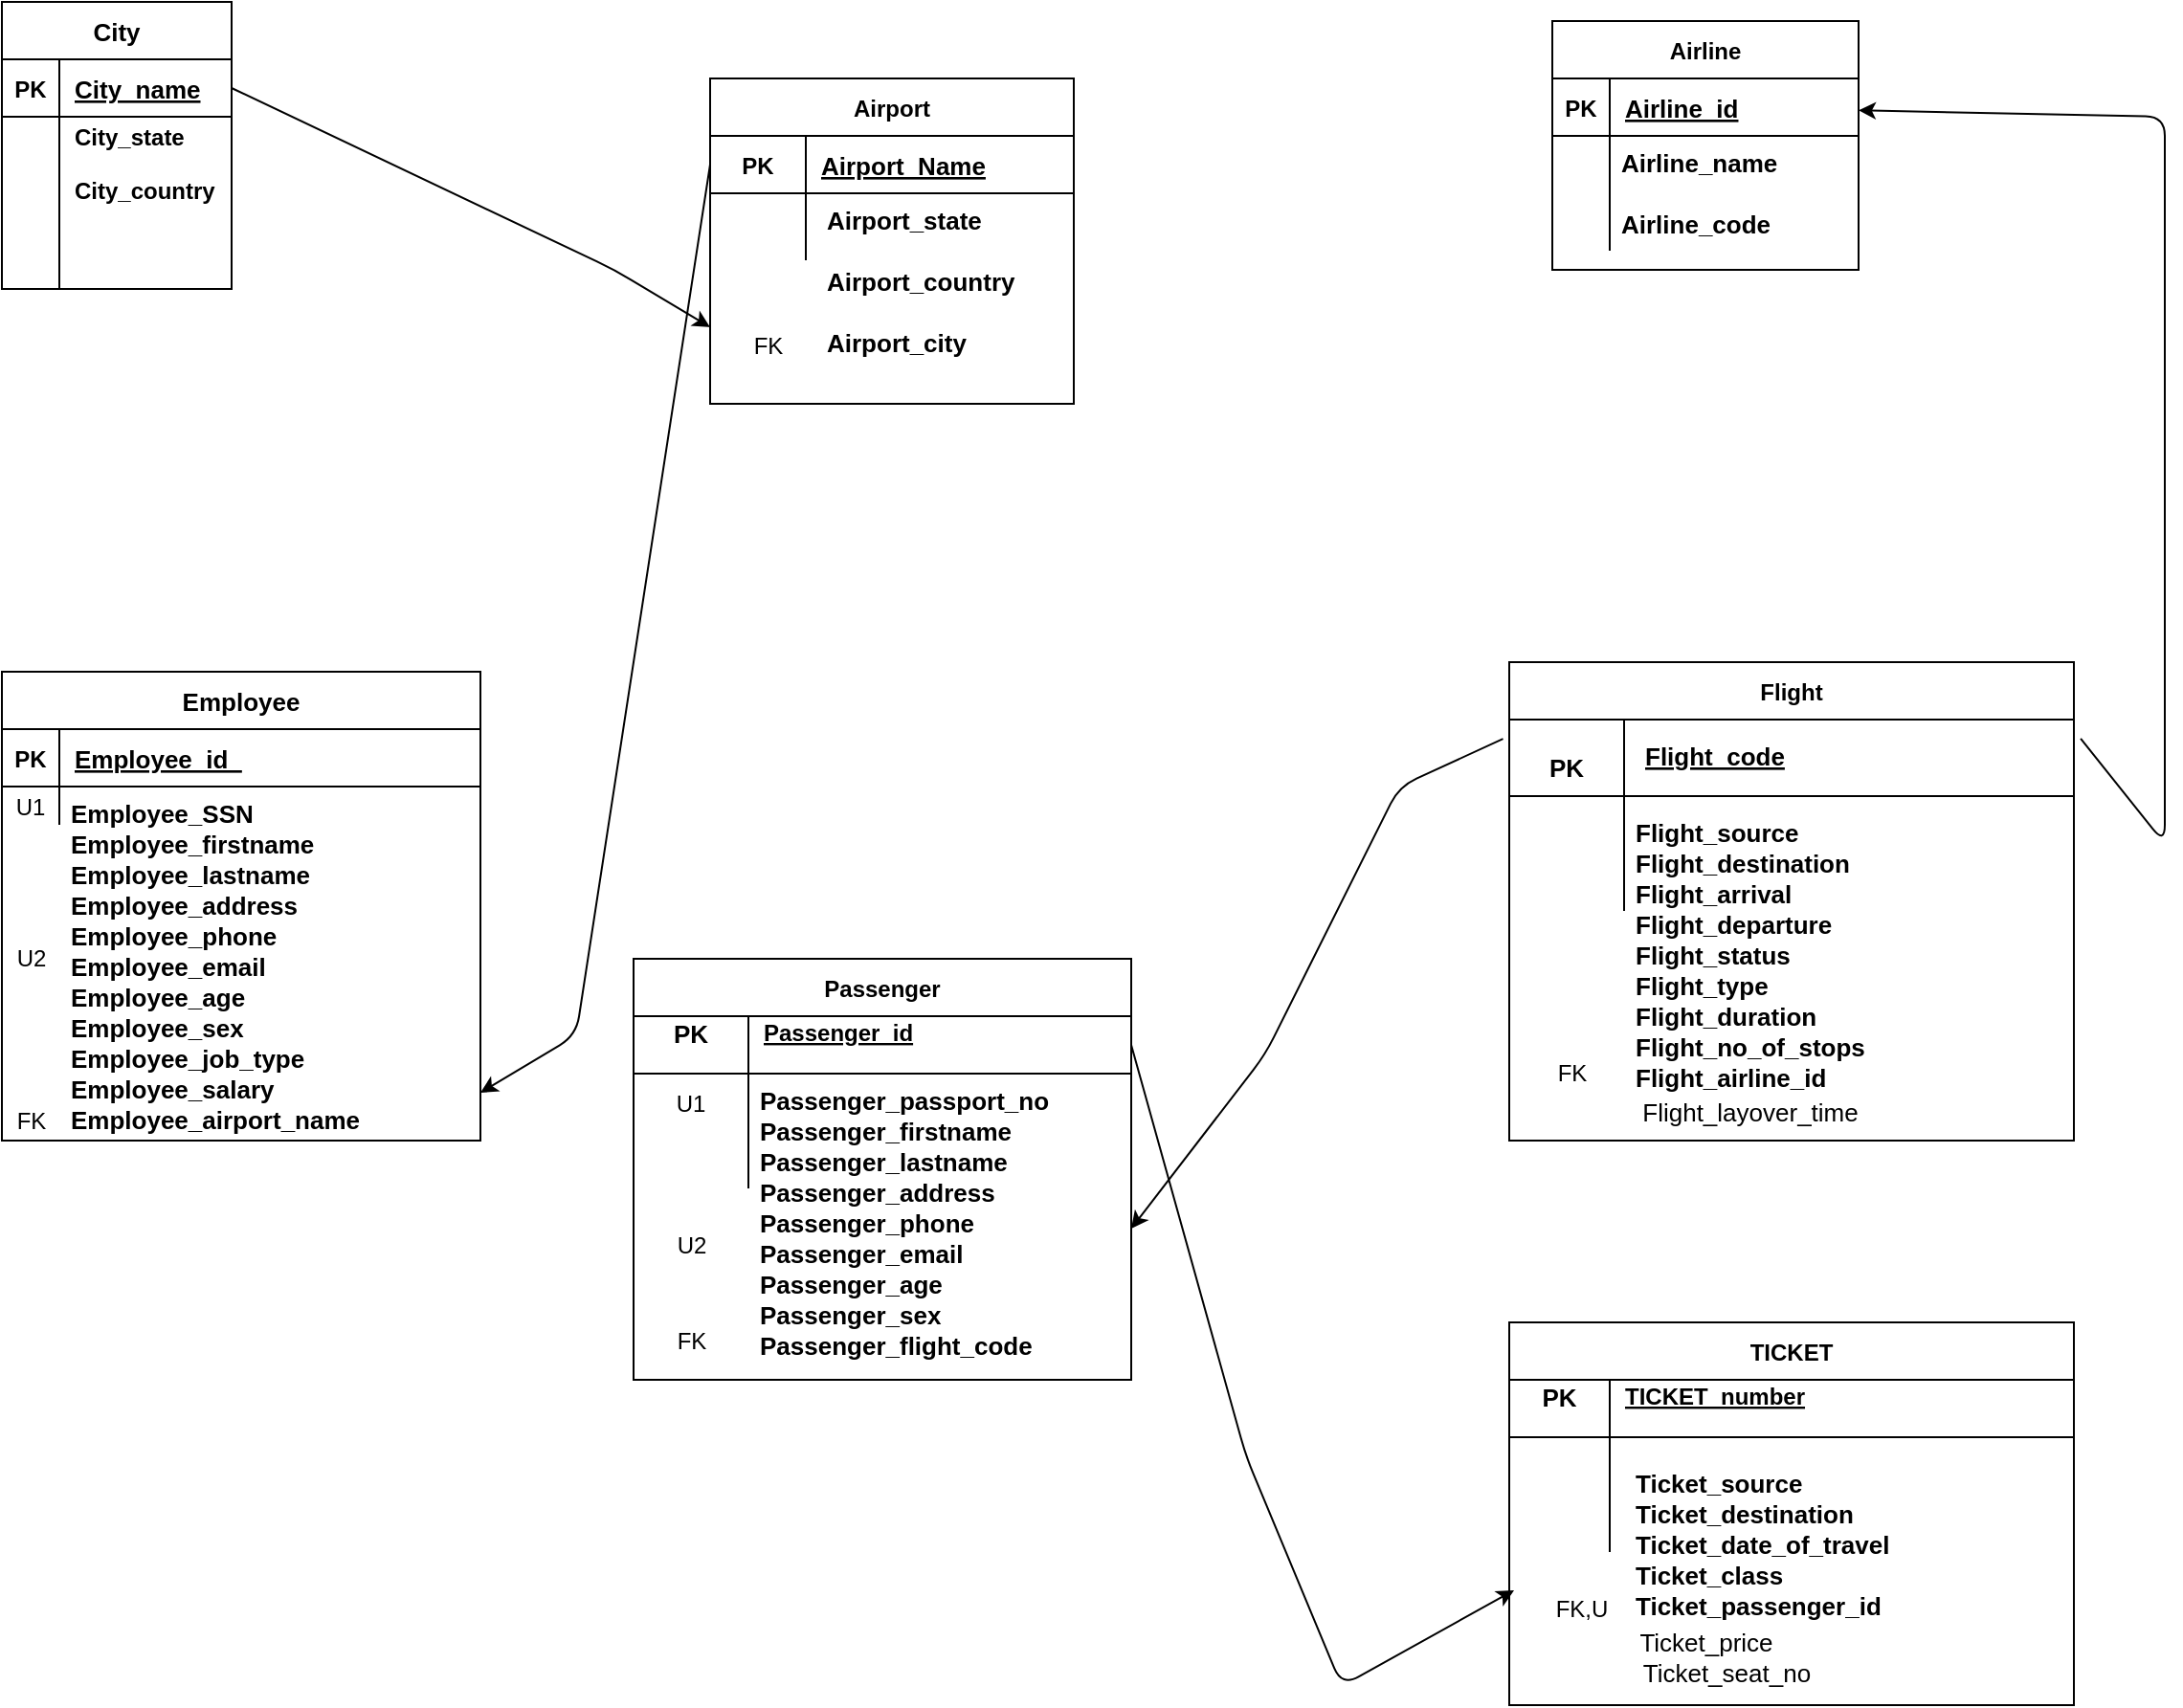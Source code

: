 <mxfile version="15.4.0" type="device"><diagram id="R2lEEEUBdFMjLlhIrx00" name="Page-1"><mxGraphModel dx="2276" dy="905" grid="1" gridSize="10" guides="1" tooltips="1" connect="1" arrows="1" fold="1" page="1" pageScale="1" pageWidth="850" pageHeight="1100" math="0" shadow="0" extFonts="Permanent Marker^https://fonts.googleapis.com/css?family=Permanent+Marker"><root><mxCell id="0"/><mxCell id="1" parent="0"/><mxCell id="C-vyLk0tnHw3VtMMgP7b-2" value="Airline" style="shape=table;startSize=30;container=1;collapsible=1;childLayout=tableLayout;fixedRows=1;rowLines=0;fontStyle=1;align=center;resizeLast=1;" parent="1" vertex="1"><mxGeometry x="510" y="60" width="160" height="130" as="geometry"/></mxCell><mxCell id="C-vyLk0tnHw3VtMMgP7b-3" value="" style="shape=partialRectangle;collapsible=0;dropTarget=0;pointerEvents=0;fillColor=none;points=[[0,0.5],[1,0.5]];portConstraint=eastwest;top=0;left=0;right=0;bottom=1;" parent="C-vyLk0tnHw3VtMMgP7b-2" vertex="1"><mxGeometry y="30" width="160" height="30" as="geometry"/></mxCell><mxCell id="C-vyLk0tnHw3VtMMgP7b-4" value="PK" style="shape=partialRectangle;overflow=hidden;connectable=0;fillColor=none;top=0;left=0;bottom=0;right=0;fontStyle=1;" parent="C-vyLk0tnHw3VtMMgP7b-3" vertex="1"><mxGeometry width="30" height="30" as="geometry"><mxRectangle width="30" height="30" as="alternateBounds"/></mxGeometry></mxCell><mxCell id="C-vyLk0tnHw3VtMMgP7b-5" value="Airline_id" style="shape=partialRectangle;overflow=hidden;connectable=0;fillColor=none;top=0;left=0;bottom=0;right=0;align=left;spacingLeft=6;fontStyle=5;fontSize=13;" parent="C-vyLk0tnHw3VtMMgP7b-3" vertex="1"><mxGeometry x="30" width="130" height="30" as="geometry"><mxRectangle width="130" height="30" as="alternateBounds"/></mxGeometry></mxCell><mxCell id="C-vyLk0tnHw3VtMMgP7b-6" value="" style="shape=partialRectangle;collapsible=0;dropTarget=0;pointerEvents=0;fillColor=none;points=[[0,0.5],[1,0.5]];portConstraint=eastwest;top=0;left=0;right=0;bottom=0;" parent="C-vyLk0tnHw3VtMMgP7b-2" vertex="1"><mxGeometry y="60" width="160" height="30" as="geometry"/></mxCell><mxCell id="C-vyLk0tnHw3VtMMgP7b-7" value="" style="shape=partialRectangle;overflow=hidden;connectable=0;fillColor=none;top=0;left=0;bottom=0;right=0;" parent="C-vyLk0tnHw3VtMMgP7b-6" vertex="1"><mxGeometry width="30" height="30" as="geometry"><mxRectangle width="30" height="30" as="alternateBounds"/></mxGeometry></mxCell><mxCell id="C-vyLk0tnHw3VtMMgP7b-8" value="" style="shape=partialRectangle;overflow=hidden;connectable=0;fillColor=none;top=0;left=0;bottom=0;right=0;align=left;spacingLeft=6;" parent="C-vyLk0tnHw3VtMMgP7b-6" vertex="1"><mxGeometry x="30" width="130" height="30" as="geometry"><mxRectangle width="130" height="30" as="alternateBounds"/></mxGeometry></mxCell><mxCell id="C-vyLk0tnHw3VtMMgP7b-9" value="" style="shape=partialRectangle;collapsible=0;dropTarget=0;pointerEvents=0;fillColor=none;points=[[0,0.5],[1,0.5]];portConstraint=eastwest;top=0;left=0;right=0;bottom=0;" parent="C-vyLk0tnHw3VtMMgP7b-2" vertex="1"><mxGeometry y="90" width="160" height="30" as="geometry"/></mxCell><mxCell id="C-vyLk0tnHw3VtMMgP7b-10" value="" style="shape=partialRectangle;overflow=hidden;connectable=0;fillColor=none;top=0;left=0;bottom=0;right=0;" parent="C-vyLk0tnHw3VtMMgP7b-9" vertex="1"><mxGeometry width="30" height="30" as="geometry"><mxRectangle width="30" height="30" as="alternateBounds"/></mxGeometry></mxCell><mxCell id="C-vyLk0tnHw3VtMMgP7b-11" value="" style="shape=partialRectangle;overflow=hidden;connectable=0;fillColor=none;top=0;left=0;bottom=0;right=0;align=left;spacingLeft=6;" parent="C-vyLk0tnHw3VtMMgP7b-9" vertex="1"><mxGeometry x="30" width="130" height="30" as="geometry"><mxRectangle width="130" height="30" as="alternateBounds"/></mxGeometry></mxCell><mxCell id="C-vyLk0tnHw3VtMMgP7b-13" value="Flight" style="shape=table;startSize=30;container=1;collapsible=1;childLayout=tableLayout;fixedRows=1;rowLines=0;fontStyle=1;align=center;resizeLast=1;" parent="1" vertex="1"><mxGeometry x="487.5" y="395" width="295" height="250" as="geometry"/></mxCell><mxCell id="C-vyLk0tnHw3VtMMgP7b-14" value="" style="shape=partialRectangle;collapsible=0;dropTarget=0;pointerEvents=0;fillColor=none;points=[[0,0.5],[1,0.5]];portConstraint=eastwest;top=0;left=0;right=0;bottom=1;" parent="C-vyLk0tnHw3VtMMgP7b-13" vertex="1"><mxGeometry y="30" width="295" height="40" as="geometry"/></mxCell><mxCell id="C-vyLk0tnHw3VtMMgP7b-15" value="&#10;PK&#10;&#10;" style="shape=partialRectangle;overflow=hidden;connectable=0;fillColor=none;top=0;left=0;bottom=0;right=0;fontStyle=1;fontSize=13;" parent="C-vyLk0tnHw3VtMMgP7b-14" vertex="1"><mxGeometry width="60" height="40" as="geometry"><mxRectangle width="60" height="40" as="alternateBounds"/></mxGeometry></mxCell><mxCell id="C-vyLk0tnHw3VtMMgP7b-16" value="" style="shape=partialRectangle;overflow=hidden;connectable=0;fillColor=none;top=0;left=0;bottom=0;right=0;align=left;spacingLeft=6;fontStyle=5;" parent="C-vyLk0tnHw3VtMMgP7b-14" vertex="1"><mxGeometry x="60" width="235" height="40" as="geometry"><mxRectangle width="235" height="40" as="alternateBounds"/></mxGeometry></mxCell><mxCell id="C-vyLk0tnHw3VtMMgP7b-17" value="" style="shape=partialRectangle;collapsible=0;dropTarget=0;pointerEvents=0;fillColor=none;points=[[0,0.5],[1,0.5]];portConstraint=eastwest;top=0;left=0;right=0;bottom=0;" parent="C-vyLk0tnHw3VtMMgP7b-13" vertex="1"><mxGeometry y="70" width="295" height="30" as="geometry"/></mxCell><mxCell id="C-vyLk0tnHw3VtMMgP7b-18" value="" style="shape=partialRectangle;overflow=hidden;connectable=0;fillColor=none;top=0;left=0;bottom=0;right=0;" parent="C-vyLk0tnHw3VtMMgP7b-17" vertex="1"><mxGeometry width="60" height="30" as="geometry"><mxRectangle width="60" height="30" as="alternateBounds"/></mxGeometry></mxCell><mxCell id="C-vyLk0tnHw3VtMMgP7b-19" value="" style="shape=partialRectangle;overflow=hidden;connectable=0;fillColor=none;top=0;left=0;bottom=0;right=0;align=left;spacingLeft=6;fontSize=13;" parent="C-vyLk0tnHw3VtMMgP7b-17" vertex="1"><mxGeometry x="60" width="235" height="30" as="geometry"><mxRectangle width="235" height="30" as="alternateBounds"/></mxGeometry></mxCell><mxCell id="C-vyLk0tnHw3VtMMgP7b-20" value="" style="shape=partialRectangle;collapsible=0;dropTarget=0;pointerEvents=0;fillColor=none;points=[[0,0.5],[1,0.5]];portConstraint=eastwest;top=0;left=0;right=0;bottom=0;" parent="C-vyLk0tnHw3VtMMgP7b-13" vertex="1"><mxGeometry y="100" width="295" height="30" as="geometry"/></mxCell><mxCell id="C-vyLk0tnHw3VtMMgP7b-21" value="" style="shape=partialRectangle;overflow=hidden;connectable=0;fillColor=none;top=0;left=0;bottom=0;right=0;" parent="C-vyLk0tnHw3VtMMgP7b-20" vertex="1"><mxGeometry width="60" height="30" as="geometry"><mxRectangle width="60" height="30" as="alternateBounds"/></mxGeometry></mxCell><mxCell id="C-vyLk0tnHw3VtMMgP7b-22" value="" style="shape=partialRectangle;overflow=hidden;connectable=0;fillColor=none;top=0;left=0;bottom=0;right=0;align=left;spacingLeft=6;" parent="C-vyLk0tnHw3VtMMgP7b-20" vertex="1"><mxGeometry x="60" width="235" height="30" as="geometry"><mxRectangle width="235" height="30" as="alternateBounds"/></mxGeometry></mxCell><mxCell id="C-vyLk0tnHw3VtMMgP7b-23" value="City" style="shape=table;startSize=30;container=1;collapsible=1;childLayout=tableLayout;fixedRows=1;rowLines=0;fontStyle=1;align=center;resizeLast=1;fontSize=13;" parent="1" vertex="1"><mxGeometry x="-300" y="50" width="120" height="150" as="geometry"/></mxCell><mxCell id="C-vyLk0tnHw3VtMMgP7b-24" value="" style="shape=partialRectangle;collapsible=0;dropTarget=0;pointerEvents=0;fillColor=none;points=[[0,0.5],[1,0.5]];portConstraint=eastwest;top=0;left=0;right=0;bottom=1;" parent="C-vyLk0tnHw3VtMMgP7b-23" vertex="1"><mxGeometry y="30" width="120" height="30" as="geometry"/></mxCell><mxCell id="C-vyLk0tnHw3VtMMgP7b-25" value="PK" style="shape=partialRectangle;overflow=hidden;connectable=0;fillColor=none;top=0;left=0;bottom=0;right=0;fontStyle=1;" parent="C-vyLk0tnHw3VtMMgP7b-24" vertex="1"><mxGeometry width="30" height="30" as="geometry"><mxRectangle width="30" height="30" as="alternateBounds"/></mxGeometry></mxCell><mxCell id="C-vyLk0tnHw3VtMMgP7b-26" value="City_name" style="shape=partialRectangle;overflow=hidden;connectable=0;fillColor=none;top=0;left=0;bottom=0;right=0;align=left;spacingLeft=6;fontStyle=5;fontSize=13;" parent="C-vyLk0tnHw3VtMMgP7b-24" vertex="1"><mxGeometry x="30" width="90" height="30" as="geometry"><mxRectangle width="90" height="30" as="alternateBounds"/></mxGeometry></mxCell><mxCell id="C-vyLk0tnHw3VtMMgP7b-27" value="" style="shape=partialRectangle;collapsible=0;dropTarget=0;pointerEvents=0;fillColor=none;points=[[0,0.5],[1,0.5]];portConstraint=eastwest;top=0;left=0;right=0;bottom=0;" parent="C-vyLk0tnHw3VtMMgP7b-23" vertex="1"><mxGeometry y="60" width="120" height="90" as="geometry"/></mxCell><mxCell id="C-vyLk0tnHw3VtMMgP7b-28" value="" style="shape=partialRectangle;overflow=hidden;connectable=0;fillColor=none;top=0;left=0;bottom=0;right=0;" parent="C-vyLk0tnHw3VtMMgP7b-27" vertex="1"><mxGeometry width="30" height="90" as="geometry"><mxRectangle width="30" height="90" as="alternateBounds"/></mxGeometry></mxCell><mxCell id="C-vyLk0tnHw3VtMMgP7b-29" value="City_state&#10;&#10;City_country&#10;&#10;&#10;" style="shape=partialRectangle;overflow=hidden;connectable=0;fillColor=none;top=0;left=0;bottom=0;right=0;align=left;spacingLeft=6;fontStyle=1" parent="C-vyLk0tnHw3VtMMgP7b-27" vertex="1"><mxGeometry x="30" width="90" height="90" as="geometry"><mxRectangle width="90" height="90" as="alternateBounds"/></mxGeometry></mxCell><mxCell id="UHC3q7Bv5JljubB_mvNv-10" value="Flight_code" style="text;strokeColor=none;fillColor=none;spacingLeft=4;spacingRight=4;overflow=hidden;rotatable=0;points=[[0,0.5],[1,0.5]];portConstraint=eastwest;fontSize=13;rounded=0;sketch=0;fontStyle=5" parent="1" vertex="1"><mxGeometry x="552.5" y="430" width="170" height="60" as="geometry"/></mxCell><mxCell id="UHC3q7Bv5JljubB_mvNv-11" value="Airline_name&#10;&#10;Airline_code" style="text;strokeColor=none;fillColor=none;spacingLeft=4;spacingRight=4;overflow=hidden;rotatable=0;points=[[0,0.5],[1,0.5]];portConstraint=eastwest;fontSize=13;rounded=0;sketch=0;fontStyle=1" parent="1" vertex="1"><mxGeometry x="540" y="120" width="200" height="180" as="geometry"/></mxCell><mxCell id="UHC3q7Bv5JljubB_mvNv-14" value="Airport" style="shape=table;startSize=30;container=1;collapsible=1;childLayout=tableLayout;fixedRows=1;rowLines=0;fontStyle=1;align=center;resizeLast=1;" parent="1" vertex="1"><mxGeometry x="70" y="90" width="190" height="170" as="geometry"/></mxCell><mxCell id="UHC3q7Bv5JljubB_mvNv-15" value="" style="shape=partialRectangle;collapsible=0;dropTarget=0;pointerEvents=0;fillColor=none;points=[[0,0.5],[1,0.5]];portConstraint=eastwest;top=0;left=0;right=0;bottom=1;" parent="UHC3q7Bv5JljubB_mvNv-14" vertex="1"><mxGeometry y="30" width="190" height="30" as="geometry"/></mxCell><mxCell id="UHC3q7Bv5JljubB_mvNv-16" value="PK" style="shape=partialRectangle;overflow=hidden;connectable=0;fillColor=none;top=0;left=0;bottom=0;right=0;fontStyle=1;" parent="UHC3q7Bv5JljubB_mvNv-15" vertex="1"><mxGeometry width="50" height="30" as="geometry"><mxRectangle width="50" height="30" as="alternateBounds"/></mxGeometry></mxCell><mxCell id="UHC3q7Bv5JljubB_mvNv-17" value="Airport_Name" style="shape=partialRectangle;overflow=hidden;connectable=0;fillColor=none;top=0;left=0;bottom=0;right=0;align=left;spacingLeft=6;fontStyle=5;fontSize=13;" parent="UHC3q7Bv5JljubB_mvNv-15" vertex="1"><mxGeometry x="50" width="140" height="30" as="geometry"><mxRectangle width="140" height="30" as="alternateBounds"/></mxGeometry></mxCell><mxCell id="UHC3q7Bv5JljubB_mvNv-18" value="" style="shape=partialRectangle;collapsible=0;dropTarget=0;pointerEvents=0;fillColor=none;points=[[0,0.5],[1,0.5]];portConstraint=eastwest;top=0;left=0;right=0;bottom=0;" parent="UHC3q7Bv5JljubB_mvNv-14" vertex="1"><mxGeometry y="60" width="190" height="35" as="geometry"/></mxCell><mxCell id="UHC3q7Bv5JljubB_mvNv-19" value="" style="shape=partialRectangle;overflow=hidden;connectable=0;fillColor=none;top=0;left=0;bottom=0;right=0;" parent="UHC3q7Bv5JljubB_mvNv-18" vertex="1"><mxGeometry width="50" height="35" as="geometry"><mxRectangle width="50" height="35" as="alternateBounds"/></mxGeometry></mxCell><mxCell id="UHC3q7Bv5JljubB_mvNv-20" value="" style="shape=partialRectangle;overflow=hidden;connectable=0;fillColor=none;top=0;left=0;bottom=0;right=0;align=left;spacingLeft=6;" parent="UHC3q7Bv5JljubB_mvNv-18" vertex="1"><mxGeometry x="50" width="140" height="35" as="geometry"><mxRectangle width="140" height="35" as="alternateBounds"/></mxGeometry></mxCell><mxCell id="UHC3q7Bv5JljubB_mvNv-30" value="Airport_state&#10;&#10;Airport_country&#10;&#10;Airport_city&#10;" style="text;strokeColor=none;fillColor=none;spacingLeft=4;spacingRight=4;overflow=hidden;rotatable=0;points=[[0,0.5],[1,0.5]];portConstraint=eastwest;fontSize=13;rounded=0;sketch=0;fontStyle=1" parent="1" vertex="1"><mxGeometry x="125" y="150" width="130" height="90" as="geometry"/></mxCell><mxCell id="UHC3q7Bv5JljubB_mvNv-35" value="" style="endArrow=classic;html=1;rounded=1;sketch=0;fontSize=13;strokeWidth=1;exitX=1;exitY=0.5;exitDx=0;exitDy=0;" parent="1" source="C-vyLk0tnHw3VtMMgP7b-24" edge="1"><mxGeometry width="50" height="50" relative="1" as="geometry"><mxPoint x="-60" y="525" as="sourcePoint"/><mxPoint x="70" y="220" as="targetPoint"/><Array as="points"><mxPoint x="20" y="190"/></Array></mxGeometry></mxCell><mxCell id="UHC3q7Bv5JljubB_mvNv-38" value="" style="endArrow=classic;html=1;rounded=1;sketch=0;fontSize=13;strokeWidth=1;exitX=1.012;exitY=0.247;exitDx=0;exitDy=0;exitPerimeter=0;" parent="1" source="C-vyLk0tnHw3VtMMgP7b-14" target="C-vyLk0tnHw3VtMMgP7b-3" edge="1"><mxGeometry width="50" height="50" relative="1" as="geometry"><mxPoint x="700" y="500" as="sourcePoint"/><mxPoint x="790" y="110" as="targetPoint"/><Array as="points"><mxPoint x="830" y="490"/><mxPoint x="830" y="110"/></Array></mxGeometry></mxCell><mxCell id="0qUZBlak02r03BCDA3y3-1" value="Employee" style="shape=table;startSize=30;container=1;collapsible=1;childLayout=tableLayout;fixedRows=1;rowLines=0;fontStyle=1;align=center;resizeLast=1;fontSize=13;" parent="1" vertex="1"><mxGeometry x="-300" y="400" width="250" height="245" as="geometry"/></mxCell><mxCell id="0qUZBlak02r03BCDA3y3-2" value="" style="shape=partialRectangle;collapsible=0;dropTarget=0;pointerEvents=0;fillColor=none;points=[[0,0.5],[1,0.5]];portConstraint=eastwest;top=0;left=0;right=0;bottom=1;" parent="0qUZBlak02r03BCDA3y3-1" vertex="1"><mxGeometry y="30" width="250" height="30" as="geometry"/></mxCell><mxCell id="0qUZBlak02r03BCDA3y3-3" value="PK" style="shape=partialRectangle;overflow=hidden;connectable=0;fillColor=none;top=0;left=0;bottom=0;right=0;fontStyle=1;" parent="0qUZBlak02r03BCDA3y3-2" vertex="1"><mxGeometry width="30" height="30" as="geometry"><mxRectangle width="30" height="30" as="alternateBounds"/></mxGeometry></mxCell><mxCell id="0qUZBlak02r03BCDA3y3-4" value="Employee_id  " style="shape=partialRectangle;overflow=hidden;connectable=0;fillColor=none;top=0;left=0;bottom=0;right=0;align=left;spacingLeft=6;fontStyle=5;fontSize=13;" parent="0qUZBlak02r03BCDA3y3-2" vertex="1"><mxGeometry x="30" width="220" height="30" as="geometry"><mxRectangle width="220" height="30" as="alternateBounds"/></mxGeometry></mxCell><mxCell id="0qUZBlak02r03BCDA3y3-5" value="" style="shape=partialRectangle;collapsible=0;dropTarget=0;pointerEvents=0;fillColor=none;points=[[0,0.5],[1,0.5]];portConstraint=eastwest;top=0;left=0;right=0;bottom=0;" parent="0qUZBlak02r03BCDA3y3-1" vertex="1"><mxGeometry y="60" width="250" height="20" as="geometry"/></mxCell><mxCell id="0qUZBlak02r03BCDA3y3-6" value="U1" style="shape=partialRectangle;overflow=hidden;connectable=0;fillColor=none;top=0;left=0;bottom=0;right=0;" parent="0qUZBlak02r03BCDA3y3-5" vertex="1"><mxGeometry width="30" height="20" as="geometry"><mxRectangle width="30" height="20" as="alternateBounds"/></mxGeometry></mxCell><mxCell id="0qUZBlak02r03BCDA3y3-7" value="" style="shape=partialRectangle;overflow=hidden;connectable=0;fillColor=none;top=0;left=0;bottom=0;right=0;align=left;spacingLeft=6;" parent="0qUZBlak02r03BCDA3y3-5" vertex="1"><mxGeometry x="30" width="220" height="20" as="geometry"><mxRectangle width="220" height="20" as="alternateBounds"/></mxGeometry></mxCell><mxCell id="0qUZBlak02r03BCDA3y3-8" value="Flight_source&#10;Flight_destination&#10;Flight_arrival&#10;Flight_departure&#10;Flight_status&#10;Flight_type&#10;Flight_duration&#10;Flight_no_of_stops&#10;Flight_airline_id" style="text;strokeColor=none;fillColor=none;spacingLeft=4;spacingRight=4;overflow=hidden;rotatable=0;points=[[0,0.5],[1,0.5]];portConstraint=eastwest;fontSize=13;rounded=0;sketch=0;fontStyle=1" parent="1" vertex="1"><mxGeometry x="547.5" y="470" width="192.5" height="150" as="geometry"/></mxCell><mxCell id="0qUZBlak02r03BCDA3y3-9" value="Passenger" style="shape=table;startSize=30;container=1;collapsible=1;childLayout=tableLayout;fixedRows=1;rowLines=0;fontStyle=1;align=center;resizeLast=1;" parent="1" vertex="1"><mxGeometry x="30" y="550" width="260" height="220" as="geometry"/></mxCell><mxCell id="0qUZBlak02r03BCDA3y3-10" value="" style="shape=partialRectangle;collapsible=0;dropTarget=0;pointerEvents=0;fillColor=none;points=[[0,0.5],[1,0.5]];portConstraint=eastwest;top=0;left=0;right=0;bottom=1;" parent="0qUZBlak02r03BCDA3y3-9" vertex="1"><mxGeometry y="30" width="260" height="30" as="geometry"/></mxCell><mxCell id="0qUZBlak02r03BCDA3y3-11" value="PK&#10;&#10;" style="shape=partialRectangle;overflow=hidden;connectable=0;fillColor=none;top=0;left=0;bottom=0;right=0;fontStyle=1;fontSize=13;" parent="0qUZBlak02r03BCDA3y3-10" vertex="1"><mxGeometry width="60" height="30" as="geometry"><mxRectangle width="60" height="30" as="alternateBounds"/></mxGeometry></mxCell><mxCell id="0qUZBlak02r03BCDA3y3-12" value="Passenger_id&#10;&#10;" style="shape=partialRectangle;overflow=hidden;connectable=0;fillColor=none;top=0;left=0;bottom=0;right=0;align=left;spacingLeft=6;fontStyle=5;" parent="0qUZBlak02r03BCDA3y3-10" vertex="1"><mxGeometry x="60" width="200" height="30" as="geometry"><mxRectangle width="200" height="30" as="alternateBounds"/></mxGeometry></mxCell><mxCell id="0qUZBlak02r03BCDA3y3-13" value="" style="shape=partialRectangle;collapsible=0;dropTarget=0;pointerEvents=0;fillColor=none;points=[[0,0.5],[1,0.5]];portConstraint=eastwest;top=0;left=0;right=0;bottom=0;" parent="0qUZBlak02r03BCDA3y3-9" vertex="1"><mxGeometry y="60" width="260" height="30" as="geometry"/></mxCell><mxCell id="0qUZBlak02r03BCDA3y3-14" value="U1" style="shape=partialRectangle;overflow=hidden;connectable=0;fillColor=none;top=0;left=0;bottom=0;right=0;" parent="0qUZBlak02r03BCDA3y3-13" vertex="1"><mxGeometry width="60" height="30" as="geometry"><mxRectangle width="60" height="30" as="alternateBounds"/></mxGeometry></mxCell><mxCell id="0qUZBlak02r03BCDA3y3-15" value="" style="shape=partialRectangle;overflow=hidden;connectable=0;fillColor=none;top=0;left=0;bottom=0;right=0;align=left;spacingLeft=6;fontSize=13;" parent="0qUZBlak02r03BCDA3y3-13" vertex="1"><mxGeometry x="60" width="200" height="30" as="geometry"><mxRectangle width="200" height="30" as="alternateBounds"/></mxGeometry></mxCell><mxCell id="0qUZBlak02r03BCDA3y3-16" value="" style="shape=partialRectangle;collapsible=0;dropTarget=0;pointerEvents=0;fillColor=none;points=[[0,0.5],[1,0.5]];portConstraint=eastwest;top=0;left=0;right=0;bottom=0;" parent="0qUZBlak02r03BCDA3y3-9" vertex="1"><mxGeometry y="90" width="260" height="30" as="geometry"/></mxCell><mxCell id="0qUZBlak02r03BCDA3y3-17" value="" style="shape=partialRectangle;overflow=hidden;connectable=0;fillColor=none;top=0;left=0;bottom=0;right=0;" parent="0qUZBlak02r03BCDA3y3-16" vertex="1"><mxGeometry width="60" height="30" as="geometry"><mxRectangle width="60" height="30" as="alternateBounds"/></mxGeometry></mxCell><mxCell id="0qUZBlak02r03BCDA3y3-18" value="" style="shape=partialRectangle;overflow=hidden;connectable=0;fillColor=none;top=0;left=0;bottom=0;right=0;align=left;spacingLeft=6;" parent="0qUZBlak02r03BCDA3y3-16" vertex="1"><mxGeometry x="60" width="200" height="30" as="geometry"><mxRectangle width="200" height="30" as="alternateBounds"/></mxGeometry></mxCell><mxCell id="0qUZBlak02r03BCDA3y3-19" value="Passenger_passport_no&#10;Passenger_firstname&#10;Passenger_lastname&#10;Passenger_address&#10;Passenger_phone&#10;Passenger_email&#10;Passenger_age&#10;Passenger_sex&#10;Passenger_flight_code&#10;" style="text;strokeColor=none;fillColor=none;spacingLeft=4;spacingRight=4;overflow=hidden;rotatable=0;points=[[0,0.5],[1,0.5]];portConstraint=eastwest;fontSize=13;rounded=0;sketch=0;fontStyle=1" parent="1" vertex="1"><mxGeometry x="90" y="610" width="200" height="180" as="geometry"/></mxCell><mxCell id="0qUZBlak02r03BCDA3y3-20" value="TICKET" style="shape=table;startSize=30;container=1;collapsible=1;childLayout=tableLayout;fixedRows=1;rowLines=0;fontStyle=1;align=center;resizeLast=1;" parent="1" vertex="1"><mxGeometry x="487.5" y="740" width="295" height="200" as="geometry"/></mxCell><mxCell id="0qUZBlak02r03BCDA3y3-21" value="" style="shape=partialRectangle;collapsible=0;dropTarget=0;pointerEvents=0;fillColor=none;points=[[0,0.5],[1,0.5]];portConstraint=eastwest;top=0;left=0;right=0;bottom=1;" parent="0qUZBlak02r03BCDA3y3-20" vertex="1"><mxGeometry y="30" width="295" height="30" as="geometry"/></mxCell><mxCell id="0qUZBlak02r03BCDA3y3-22" value="PK&#10;&#10;" style="shape=partialRectangle;overflow=hidden;connectable=0;fillColor=none;top=0;left=0;bottom=0;right=0;fontStyle=1;fontSize=13;" parent="0qUZBlak02r03BCDA3y3-21" vertex="1"><mxGeometry width="52.5" height="30" as="geometry"><mxRectangle width="52.5" height="30" as="alternateBounds"/></mxGeometry></mxCell><mxCell id="0qUZBlak02r03BCDA3y3-23" value="TICKET_number&#10;&#10;&#10;" style="shape=partialRectangle;overflow=hidden;connectable=0;fillColor=none;top=0;left=0;bottom=0;right=0;align=left;spacingLeft=6;fontStyle=5;" parent="0qUZBlak02r03BCDA3y3-21" vertex="1"><mxGeometry x="52.5" width="242.5" height="30" as="geometry"><mxRectangle width="242.5" height="30" as="alternateBounds"/></mxGeometry></mxCell><mxCell id="0qUZBlak02r03BCDA3y3-24" value="" style="shape=partialRectangle;collapsible=0;dropTarget=0;pointerEvents=0;fillColor=none;points=[[0,0.5],[1,0.5]];portConstraint=eastwest;top=0;left=0;right=0;bottom=0;" parent="0qUZBlak02r03BCDA3y3-20" vertex="1"><mxGeometry y="60" width="295" height="30" as="geometry"/></mxCell><mxCell id="0qUZBlak02r03BCDA3y3-25" value="" style="shape=partialRectangle;overflow=hidden;connectable=0;fillColor=none;top=0;left=0;bottom=0;right=0;" parent="0qUZBlak02r03BCDA3y3-24" vertex="1"><mxGeometry width="52.5" height="30" as="geometry"><mxRectangle width="52.5" height="30" as="alternateBounds"/></mxGeometry></mxCell><mxCell id="0qUZBlak02r03BCDA3y3-26" value="" style="shape=partialRectangle;overflow=hidden;connectable=0;fillColor=none;top=0;left=0;bottom=0;right=0;align=left;spacingLeft=6;fontSize=13;" parent="0qUZBlak02r03BCDA3y3-24" vertex="1"><mxGeometry x="52.5" width="242.5" height="30" as="geometry"><mxRectangle width="242.5" height="30" as="alternateBounds"/></mxGeometry></mxCell><mxCell id="0qUZBlak02r03BCDA3y3-27" value="" style="shape=partialRectangle;collapsible=0;dropTarget=0;pointerEvents=0;fillColor=none;points=[[0,0.5],[1,0.5]];portConstraint=eastwest;top=0;left=0;right=0;bottom=0;" parent="0qUZBlak02r03BCDA3y3-20" vertex="1"><mxGeometry y="90" width="295" height="30" as="geometry"/></mxCell><mxCell id="0qUZBlak02r03BCDA3y3-28" value="" style="shape=partialRectangle;overflow=hidden;connectable=0;fillColor=none;top=0;left=0;bottom=0;right=0;" parent="0qUZBlak02r03BCDA3y3-27" vertex="1"><mxGeometry width="52.5" height="30" as="geometry"><mxRectangle width="52.5" height="30" as="alternateBounds"/></mxGeometry></mxCell><mxCell id="0qUZBlak02r03BCDA3y3-29" value="" style="shape=partialRectangle;overflow=hidden;connectable=0;fillColor=none;top=0;left=0;bottom=0;right=0;align=left;spacingLeft=6;" parent="0qUZBlak02r03BCDA3y3-27" vertex="1"><mxGeometry x="52.5" width="242.5" height="30" as="geometry"><mxRectangle width="242.5" height="30" as="alternateBounds"/></mxGeometry></mxCell><mxCell id="0qUZBlak02r03BCDA3y3-30" value="Ticket_source&#10;Ticket_destination&#10;Ticket_date_of_travel&#10;Ticket_class&#10;Ticket_passenger_id" style="text;strokeColor=none;fillColor=none;spacingLeft=4;spacingRight=4;overflow=hidden;rotatable=0;points=[[0,0.5],[1,0.5]];portConstraint=eastwest;fontSize=13;rounded=0;sketch=0;fontStyle=1" parent="1" vertex="1"><mxGeometry x="547.5" y="810" width="200" height="90" as="geometry"/></mxCell><mxCell id="0qUZBlak02r03BCDA3y3-32" value="Employee_SSN&#10;Employee_firstname&#10;Employee_lastname&#10;Employee_address&#10;Employee_phone&#10;Employee_email&#10;Employee_age&#10;Employee_sex&#10;Employee_job_type&#10;Employee_salary&#10;Employee_airport_name" style="text;strokeColor=none;fillColor=none;spacingLeft=4;spacingRight=4;overflow=hidden;rotatable=0;points=[[0,0.5],[1,0.5]];portConstraint=eastwest;fontSize=13;rounded=0;sketch=0;fontStyle=1" parent="1" vertex="1"><mxGeometry x="-270" y="460" width="200" height="180" as="geometry"/></mxCell><mxCell id="0qUZBlak02r03BCDA3y3-33" value="" style="endArrow=classic;html=1;rounded=1;sketch=0;fontSize=13;strokeWidth=1;exitX=0;exitY=0.5;exitDx=0;exitDy=0;" parent="1" source="UHC3q7Bv5JljubB_mvNv-15" edge="1"><mxGeometry width="50" height="50" relative="1" as="geometry"><mxPoint x="-20" y="150" as="sourcePoint"/><mxPoint x="-50" y="620" as="targetPoint"/><Array as="points"><mxPoint y="590"/></Array></mxGeometry></mxCell><mxCell id="0qUZBlak02r03BCDA3y3-34" value="" style="endArrow=classic;html=1;rounded=1;sketch=0;fontSize=13;strokeWidth=1;exitX=1;exitY=0.5;exitDx=0;exitDy=0;" parent="1" source="0qUZBlak02r03BCDA3y3-10" edge="1"><mxGeometry width="50" height="50" relative="1" as="geometry"><mxPoint x="496.91" y="442.35" as="sourcePoint"/><mxPoint x="490" y="880" as="targetPoint"/><Array as="points"><mxPoint x="350" y="810"/><mxPoint x="400" y="930"/></Array></mxGeometry></mxCell><mxCell id="0qUZBlak02r03BCDA3y3-35" value="" style="endArrow=classic;html=1;rounded=1;sketch=0;fontSize=13;strokeWidth=1;exitX=-0.011;exitY=0.252;exitDx=0;exitDy=0;exitPerimeter=0;entryX=1;entryY=0.45;entryDx=0;entryDy=0;entryPerimeter=0;" parent="1" source="C-vyLk0tnHw3VtMMgP7b-14" edge="1" target="0qUZBlak02r03BCDA3y3-19"><mxGeometry width="50" height="50" relative="1" as="geometry"><mxPoint x="506.91" y="452.35" as="sourcePoint"/><mxPoint x="320" y="780" as="targetPoint"/><Array as="points"><mxPoint x="430" y="460"/><mxPoint x="360" y="600"/></Array></mxGeometry></mxCell><mxCell id="0c21UxqVO2LQogiSc_Yj-1" value="FK" style="text;html=1;align=center;verticalAlign=middle;resizable=0;points=[];autosize=1;strokeColor=none;fillColor=none;" vertex="1" parent="1"><mxGeometry x="85" y="220" width="30" height="20" as="geometry"/></mxCell><mxCell id="0c21UxqVO2LQogiSc_Yj-4" value="U2" style="text;html=1;align=center;verticalAlign=middle;resizable=0;points=[];autosize=1;strokeColor=none;fillColor=none;" vertex="1" parent="1"><mxGeometry x="-300" y="540" width="30" height="20" as="geometry"/></mxCell><mxCell id="0c21UxqVO2LQogiSc_Yj-5" value="FK" style="text;html=1;align=center;verticalAlign=middle;resizable=0;points=[];autosize=1;strokeColor=none;fillColor=none;" vertex="1" parent="1"><mxGeometry x="-300" y="625" width="30" height="20" as="geometry"/></mxCell><mxCell id="0c21UxqVO2LQogiSc_Yj-6" value="FK" style="text;html=1;align=center;verticalAlign=middle;resizable=0;points=[];autosize=1;strokeColor=none;fillColor=none;" vertex="1" parent="1"><mxGeometry x="45" y="740" width="30" height="20" as="geometry"/></mxCell><mxCell id="0c21UxqVO2LQogiSc_Yj-7" value="U2" style="text;html=1;align=center;verticalAlign=middle;resizable=0;points=[];autosize=1;strokeColor=none;fillColor=none;" vertex="1" parent="1"><mxGeometry x="45" y="690" width="30" height="20" as="geometry"/></mxCell><mxCell id="0c21UxqVO2LQogiSc_Yj-8" value="&lt;span style=&quot;font-size: 13px ; text-align: left&quot;&gt;Flight_layover_time&lt;/span&gt;" style="text;html=1;align=center;verticalAlign=middle;resizable=0;points=[];autosize=1;strokeColor=none;fillColor=none;" vertex="1" parent="1"><mxGeometry x="547.5" y="620" width="130" height="20" as="geometry"/></mxCell><mxCell id="0c21UxqVO2LQogiSc_Yj-9" value="FK" style="text;html=1;align=center;verticalAlign=middle;resizable=0;points=[];autosize=1;strokeColor=none;fillColor=none;" vertex="1" parent="1"><mxGeometry x="505" y="600" width="30" height="20" as="geometry"/></mxCell><mxCell id="0c21UxqVO2LQogiSc_Yj-10" value="&lt;span style=&quot;font-size: 13px ; text-align: left&quot;&gt;Ticket_price&lt;br&gt;&lt;/span&gt;&lt;span style=&quot;font-size: 13px ; text-align: left&quot;&gt;&amp;nbsp; &amp;nbsp; &amp;nbsp; Ticket_seat_no&lt;/span&gt;&lt;span style=&quot;font-size: 13px ; text-align: left&quot;&gt;&lt;br&gt;&lt;/span&gt;" style="text;html=1;align=center;verticalAlign=middle;resizable=0;points=[];autosize=1;strokeColor=none;fillColor=none;" vertex="1" parent="1"><mxGeometry x="530" y="900" width="120" height="30" as="geometry"/></mxCell><mxCell id="0c21UxqVO2LQogiSc_Yj-11" value="FK,U" style="text;html=1;align=center;verticalAlign=middle;resizable=0;points=[];autosize=1;strokeColor=none;fillColor=none;" vertex="1" parent="1"><mxGeometry x="505" y="880" width="40" height="20" as="geometry"/></mxCell></root></mxGraphModel></diagram></mxfile>